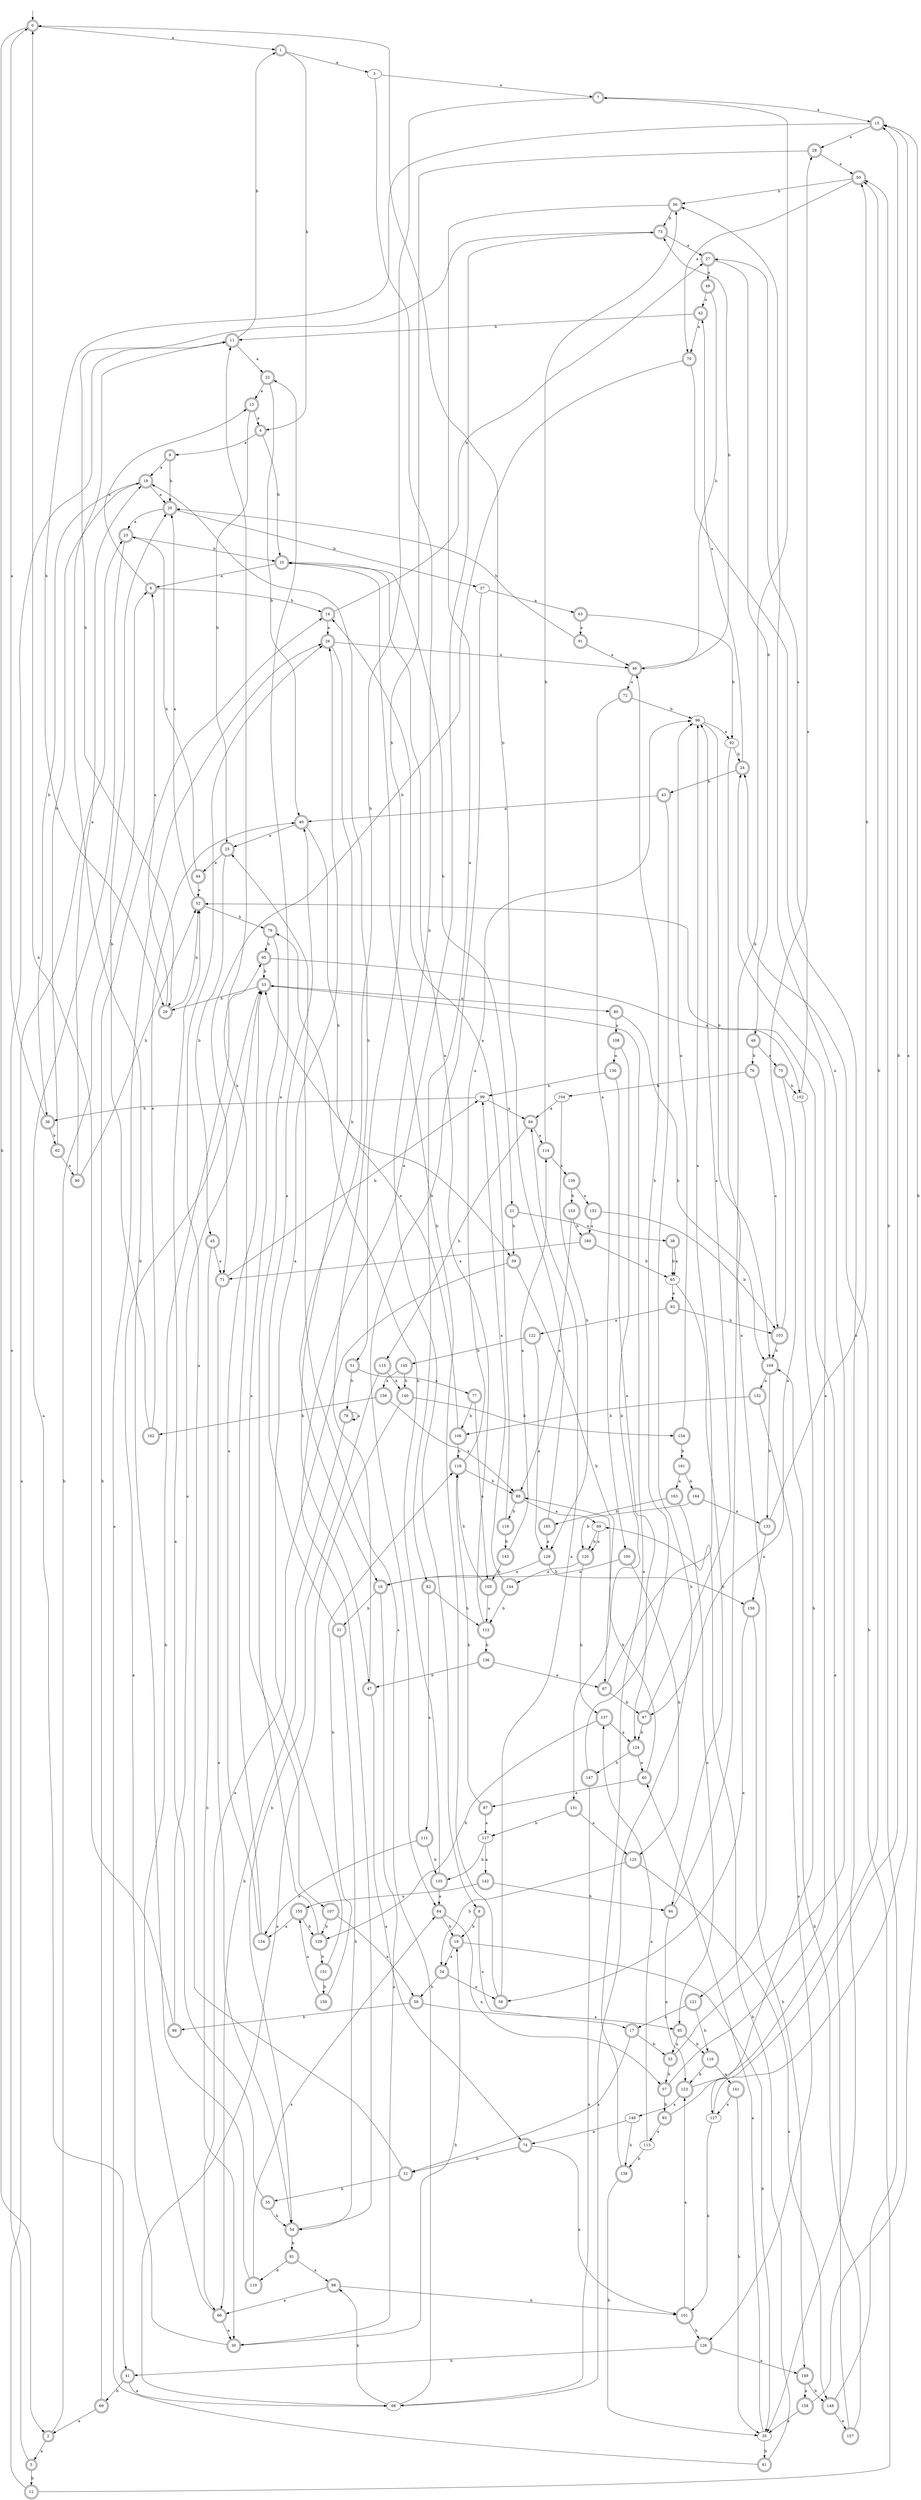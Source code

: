 digraph RandomDFA {
  __start0 [label="", shape=none];
  __start0 -> 0 [label=""];
  0 [shape=circle] [shape=doublecircle]
  0 -> 1 [label="a"]
  0 -> 2 [label="b"]
  1 [shape=doublecircle]
  1 -> 3 [label="a"]
  1 -> 4 [label="b"]
  2 [shape=doublecircle]
  2 -> 5 [label="a"]
  2 -> 6 [label="b"]
  3
  3 -> 7 [label="a"]
  3 -> 8 [label="b"]
  4 [shape=doublecircle]
  4 -> 9 [label="a"]
  4 -> 10 [label="b"]
  5 [shape=doublecircle]
  5 -> 11 [label="a"]
  5 -> 12 [label="b"]
  6 [shape=doublecircle]
  6 -> 13 [label="a"]
  6 -> 14 [label="b"]
  7 [shape=doublecircle]
  7 -> 15 [label="a"]
  7 -> 16 [label="b"]
  8 [shape=doublecircle]
  8 -> 17 [label="a"]
  8 -> 18 [label="b"]
  9 [shape=doublecircle]
  9 -> 19 [label="a"]
  9 -> 20 [label="b"]
  10 [shape=doublecircle]
  10 -> 6 [label="a"]
  10 -> 21 [label="b"]
  11 [shape=doublecircle]
  11 -> 22 [label="a"]
  11 -> 1 [label="b"]
  12 [shape=doublecircle]
  12 -> 23 [label="a"]
  12 -> 24 [label="b"]
  13 [shape=doublecircle]
  13 -> 4 [label="a"]
  13 -> 25 [label="b"]
  14 [shape=doublecircle]
  14 -> 26 [label="a"]
  14 -> 27 [label="b"]
  15 [shape=doublecircle]
  15 -> 28 [label="a"]
  15 -> 29 [label="b"]
  16 [shape=doublecircle]
  16 -> 30 [label="a"]
  16 -> 31 [label="b"]
  17 [shape=doublecircle]
  17 -> 32 [label="a"]
  17 -> 33 [label="b"]
  18 [shape=doublecircle]
  18 -> 34 [label="a"]
  18 -> 35 [label="b"]
  19 [shape=doublecircle]
  19 -> 20 [label="a"]
  19 -> 36 [label="b"]
  20 [shape=doublecircle]
  20 -> 23 [label="a"]
  20 -> 37 [label="b"]
  21 [shape=doublecircle]
  21 -> 38 [label="a"]
  21 -> 39 [label="b"]
  22 [shape=doublecircle]
  22 -> 13 [label="a"]
  22 -> 40 [label="b"]
  23 [shape=doublecircle]
  23 -> 41 [label="a"]
  23 -> 10 [label="b"]
  24 [shape=doublecircle]
  24 -> 42 [label="a"]
  24 -> 43 [label="b"]
  25 [shape=doublecircle]
  25 -> 44 [label="a"]
  25 -> 45 [label="b"]
  26 [shape=doublecircle]
  26 -> 46 [label="a"]
  26 -> 47 [label="b"]
  27 [shape=doublecircle]
  27 -> 48 [label="a"]
  27 -> 49 [label="b"]
  28 [shape=doublecircle]
  28 -> 50 [label="a"]
  28 -> 51 [label="b"]
  29 [shape=doublecircle]
  29 -> 6 [label="a"]
  29 -> 52 [label="b"]
  30 [shape=doublecircle]
  30 -> 53 [label="a"]
  30 -> 18 [label="b"]
  31 [shape=doublecircle]
  31 -> 40 [label="a"]
  31 -> 54 [label="b"]
  32 [shape=doublecircle]
  32 -> 26 [label="a"]
  32 -> 55 [label="b"]
  33 [shape=doublecircle]
  33 -> 56 [label="a"]
  33 -> 57 [label="b"]
  34 [shape=doublecircle]
  34 -> 58 [label="a"]
  34 -> 59 [label="b"]
  35
  35 -> 60 [label="a"]
  35 -> 61 [label="b"]
  36 [shape=doublecircle]
  36 -> 0 [label="a"]
  36 -> 62 [label="b"]
  37
  37 -> 63 [label="a"]
  37 -> 64 [label="b"]
  38 [shape=doublecircle]
  38 -> 65 [label="a"]
  38 -> 65 [label="b"]
  39 [shape=doublecircle]
  39 -> 66 [label="a"]
  39 -> 67 [label="b"]
  40 [shape=doublecircle]
  40 -> 25 [label="a"]
  40 -> 39 [label="b"]
  41 [shape=doublecircle]
  41 -> 68 [label="a"]
  41 -> 69 [label="b"]
  42 [shape=doublecircle]
  42 -> 70 [label="a"]
  42 -> 11 [label="b"]
  43 [shape=doublecircle]
  43 -> 40 [label="a"]
  43 -> 68 [label="b"]
  44 [shape=doublecircle]
  44 -> 52 [label="a"]
  44 -> 23 [label="b"]
  45 [shape=doublecircle]
  45 -> 71 [label="a"]
  45 -> 30 [label="b"]
  46 [shape=doublecircle]
  46 -> 72 [label="a"]
  46 -> 73 [label="b"]
  47 [shape=doublecircle]
  47 -> 74 [label="a"]
  47 -> 19 [label="b"]
  48 [shape=doublecircle]
  48 -> 42 [label="a"]
  48 -> 46 [label="b"]
  49 [shape=doublecircle]
  49 -> 75 [label="a"]
  49 -> 76 [label="b"]
  50 [shape=doublecircle]
  50 -> 70 [label="a"]
  50 -> 56 [label="b"]
  51 [shape=doublecircle]
  51 -> 77 [label="a"]
  51 -> 78 [label="b"]
  52 [shape=doublecircle]
  52 -> 20 [label="a"]
  52 -> 79 [label="b"]
  53 [shape=doublecircle]
  53 -> 80 [label="a"]
  53 -> 29 [label="b"]
  54 [shape=doublecircle]
  54 -> 73 [label="a"]
  54 -> 81 [label="b"]
  55 [shape=doublecircle]
  55 -> 52 [label="a"]
  55 -> 54 [label="b"]
  56 [shape=doublecircle]
  56 -> 82 [label="a"]
  56 -> 73 [label="b"]
  57 [shape=doublecircle]
  57 -> 24 [label="a"]
  57 -> 83 [label="b"]
  58 [shape=doublecircle]
  58 -> 84 [label="a"]
  58 -> 10 [label="b"]
  59 [shape=doublecircle]
  59 -> 85 [label="a"]
  59 -> 86 [label="b"]
  60 [shape=doublecircle]
  60 -> 87 [label="a"]
  60 -> 88 [label="b"]
  61 [shape=doublecircle]
  61 -> 26 [label="a"]
  61 -> 89 [label="b"]
  62 [shape=doublecircle]
  62 -> 90 [label="a"]
  62 -> 19 [label="b"]
  63 [shape=doublecircle]
  63 -> 91 [label="a"]
  63 -> 92 [label="b"]
  64 [shape=doublecircle]
  64 -> 57 [label="a"]
  64 -> 18 [label="b"]
  65
  65 -> 93 [label="a"]
  65 -> 94 [label="b"]
  66 [shape=doublecircle]
  66 -> 30 [label="a"]
  66 -> 95 [label="b"]
  67 [shape=doublecircle]
  67 -> 96 [label="a"]
  67 -> 97 [label="b"]
  68
  68 -> 25 [label="a"]
  68 -> 98 [label="b"]
  69 [shape=doublecircle]
  69 -> 2 [label="a"]
  69 -> 14 [label="b"]
  70 [shape=doublecircle]
  70 -> 35 [label="a"]
  70 -> 71 [label="b"]
  71 [shape=doublecircle]
  71 -> 54 [label="a"]
  71 -> 99 [label="b"]
  72 [shape=doublecircle]
  72 -> 100 [label="a"]
  72 -> 96 [label="b"]
  73 [shape=doublecircle]
  73 -> 27 [label="a"]
  73 -> 29 [label="b"]
  74 [shape=doublecircle]
  74 -> 101 [label="a"]
  74 -> 32 [label="b"]
  75 [shape=doublecircle]
  75 -> 97 [label="a"]
  75 -> 102 [label="b"]
  76 [shape=doublecircle]
  76 -> 103 [label="a"]
  76 -> 104 [label="b"]
  77 [shape=doublecircle]
  77 -> 105 [label="a"]
  77 -> 106 [label="b"]
  78 [shape=doublecircle]
  78 -> 78 [label="a"]
  78 -> 66 [label="b"]
  79 [shape=doublecircle]
  79 -> 107 [label="a"]
  79 -> 95 [label="b"]
  80 [shape=doublecircle]
  80 -> 108 [label="a"]
  80 -> 109 [label="b"]
  81 [shape=doublecircle]
  81 -> 98 [label="a"]
  81 -> 110 [label="b"]
  82 [shape=doublecircle]
  82 -> 111 [label="a"]
  82 -> 112 [label="b"]
  83 [shape=doublecircle]
  83 -> 113 [label="a"]
  83 -> 15 [label="b"]
  84 [shape=doublecircle]
  84 -> 114 [label="a"]
  84 -> 115 [label="b"]
  85 [shape=doublecircle]
  85 -> 33 [label="a"]
  85 -> 116 [label="b"]
  86 [shape=doublecircle]
  86 -> 53 [label="a"]
  86 -> 0 [label="b"]
  87 [shape=doublecircle]
  87 -> 117 [label="a"]
  87 -> 118 [label="b"]
  88 [shape=doublecircle]
  88 -> 89 [label="a"]
  88 -> 119 [label="b"]
  89
  89 -> 120 [label="a"]
  89 -> 120 [label="b"]
  90 [shape=doublecircle]
  90 -> 19 [label="a"]
  90 -> 52 [label="b"]
  91 [shape=doublecircle]
  91 -> 46 [label="a"]
  91 -> 20 [label="b"]
  92
  92 -> 121 [label="a"]
  92 -> 24 [label="b"]
  93 [shape=doublecircle]
  93 -> 122 [label="a"]
  93 -> 103 [label="b"]
  94 [shape=doublecircle]
  94 -> 123 [label="a"]
  94 -> 7 [label="b"]
  95 [shape=doublecircle]
  95 -> 102 [label="a"]
  95 -> 53 [label="b"]
  96
  96 -> 92 [label="a"]
  96 -> 109 [label="b"]
  97 [shape=doublecircle]
  97 -> 96 [label="a"]
  97 -> 124 [label="b"]
  98 [shape=doublecircle]
  98 -> 66 [label="a"]
  98 -> 101 [label="b"]
  99
  99 -> 84 [label="a"]
  99 -> 36 [label="b"]
  100 [shape=doublecircle]
  100 -> 16 [label="a"]
  100 -> 125 [label="b"]
  101 [shape=doublecircle]
  101 -> 123 [label="a"]
  101 -> 126 [label="b"]
  102
  102 -> 27 [label="a"]
  102 -> 127 [label="b"]
  103 [shape=doublecircle]
  103 -> 28 [label="a"]
  103 -> 109 [label="b"]
  104
  104 -> 84 [label="a"]
  104 -> 128 [label="b"]
  105 [shape=doublecircle]
  105 -> 112 [label="a"]
  105 -> 118 [label="b"]
  106 [shape=doublecircle]
  106 -> 53 [label="a"]
  106 -> 118 [label="b"]
  107 [shape=doublecircle]
  107 -> 59 [label="a"]
  107 -> 129 [label="b"]
  108 [shape=doublecircle]
  108 -> 130 [label="a"]
  108 -> 131 [label="b"]
  109 [shape=doublecircle]
  109 -> 132 [label="a"]
  109 -> 133 [label="b"]
  110 [shape=doublecircle]
  110 -> 64 [label="a"]
  110 -> 11 [label="b"]
  111 [shape=doublecircle]
  111 -> 134 [label="a"]
  111 -> 135 [label="b"]
  112 [shape=doublecircle]
  112 -> 10 [label="a"]
  112 -> 136 [label="b"]
  113
  113 -> 137 [label="a"]
  113 -> 138 [label="b"]
  114 [shape=doublecircle]
  114 -> 139 [label="a"]
  114 -> 56 [label="b"]
  115 [shape=doublecircle]
  115 -> 140 [label="a"]
  115 -> 54 [label="b"]
  116 [shape=doublecircle]
  116 -> 141 [label="a"]
  116 -> 123 [label="b"]
  117
  117 -> 142 [label="a"]
  117 -> 135 [label="b"]
  118 [shape=doublecircle]
  118 -> 96 [label="a"]
  118 -> 88 [label="b"]
  119 [shape=doublecircle]
  119 -> 14 [label="a"]
  119 -> 143 [label="b"]
  120 [shape=doublecircle]
  120 -> 144 [label="a"]
  120 -> 137 [label="b"]
  121 [shape=doublecircle]
  121 -> 17 [label="a"]
  121 -> 116 [label="b"]
  122 [shape=doublecircle]
  122 -> 128 [label="a"]
  122 -> 145 [label="b"]
  123 [shape=doublecircle]
  123 -> 146 [label="a"]
  123 -> 50 [label="b"]
  124 [shape=doublecircle]
  124 -> 60 [label="a"]
  124 -> 147 [label="b"]
  125 [shape=doublecircle]
  125 -> 148 [label="a"]
  125 -> 34 [label="b"]
  126 [shape=doublecircle]
  126 -> 149 [label="a"]
  126 -> 41 [label="b"]
  127
  127 -> 15 [label="a"]
  127 -> 101 [label="b"]
  128 [shape=doublecircle]
  128 -> 16 [label="a"]
  128 -> 150 [label="b"]
  129 [shape=doublecircle]
  129 -> 22 [label="a"]
  129 -> 151 [label="b"]
  130 [shape=doublecircle]
  130 -> 124 [label="a"]
  130 -> 99 [label="b"]
  131 [shape=doublecircle]
  131 -> 125 [label="a"]
  131 -> 117 [label="b"]
  132 [shape=doublecircle]
  132 -> 126 [label="a"]
  132 -> 106 [label="b"]
  133 [shape=doublecircle]
  133 -> 150 [label="a"]
  133 -> 50 [label="b"]
  134 [shape=doublecircle]
  134 -> 53 [label="a"]
  134 -> 11 [label="b"]
  135 [shape=doublecircle]
  135 -> 64 [label="a"]
  135 -> 79 [label="b"]
  136 [shape=doublecircle]
  136 -> 67 [label="a"]
  136 -> 47 [label="b"]
  137 [shape=doublecircle]
  137 -> 124 [label="a"]
  137 -> 129 [label="b"]
  138 [shape=doublecircle]
  138 -> 53 [label="a"]
  138 -> 35 [label="b"]
  139 [shape=doublecircle]
  139 -> 152 [label="a"]
  139 -> 153 [label="b"]
  140 [shape=doublecircle]
  140 -> 68 [label="a"]
  140 -> 154 [label="b"]
  141 [shape=doublecircle]
  141 -> 127 [label="a"]
  141 -> 35 [label="b"]
  142 [shape=doublecircle]
  142 -> 155 [label="a"]
  142 -> 94 [label="b"]
  143 [shape=doublecircle]
  143 -> 114 [label="a"]
  143 -> 105 [label="b"]
  144 [shape=doublecircle]
  144 -> 99 [label="a"]
  144 -> 112 [label="b"]
  145 [shape=doublecircle]
  145 -> 156 [label="a"]
  145 -> 140 [label="b"]
  146
  146 -> 74 [label="a"]
  146 -> 138 [label="b"]
  147 [shape=doublecircle]
  147 -> 68 [label="a"]
  147 -> 46 [label="b"]
  148 [shape=doublecircle]
  148 -> 157 [label="a"]
  148 -> 50 [label="b"]
  149 [shape=doublecircle]
  149 -> 158 [label="a"]
  149 -> 148 [label="b"]
  150 [shape=doublecircle]
  150 -> 58 [label="a"]
  150 -> 149 [label="b"]
  151 [shape=doublecircle]
  151 -> 26 [label="a"]
  151 -> 159 [label="b"]
  152 [shape=doublecircle]
  152 -> 160 [label="a"]
  152 -> 103 [label="b"]
  153 [shape=doublecircle]
  153 -> 88 [label="a"]
  153 -> 160 [label="b"]
  154 [shape=doublecircle]
  154 -> 96 [label="a"]
  154 -> 161 [label="b"]
  155 [shape=doublecircle]
  155 -> 134 [label="a"]
  155 -> 129 [label="b"]
  156 [shape=doublecircle]
  156 -> 88 [label="a"]
  156 -> 162 [label="b"]
  157 [shape=doublecircle]
  157 -> 52 [label="a"]
  157 -> 109 [label="b"]
  158 [shape=doublecircle]
  158 -> 35 [label="a"]
  158 -> 15 [label="b"]
  159 [shape=doublecircle]
  159 -> 155 [label="a"]
  159 -> 118 [label="b"]
  160 [shape=doublecircle]
  160 -> 71 [label="a"]
  160 -> 65 [label="b"]
  161 [shape=doublecircle]
  161 -> 163 [label="a"]
  161 -> 164 [label="b"]
  162 [shape=doublecircle]
  162 -> 40 [label="a"]
  162 -> 20 [label="b"]
  163 [shape=doublecircle]
  163 -> 85 [label="a"]
  163 -> 165 [label="b"]
  164 [shape=doublecircle]
  164 -> 133 [label="a"]
  164 -> 120 [label="b"]
  165 [shape=doublecircle]
  165 -> 128 [label="a"]
  165 -> 0 [label="b"]
}
